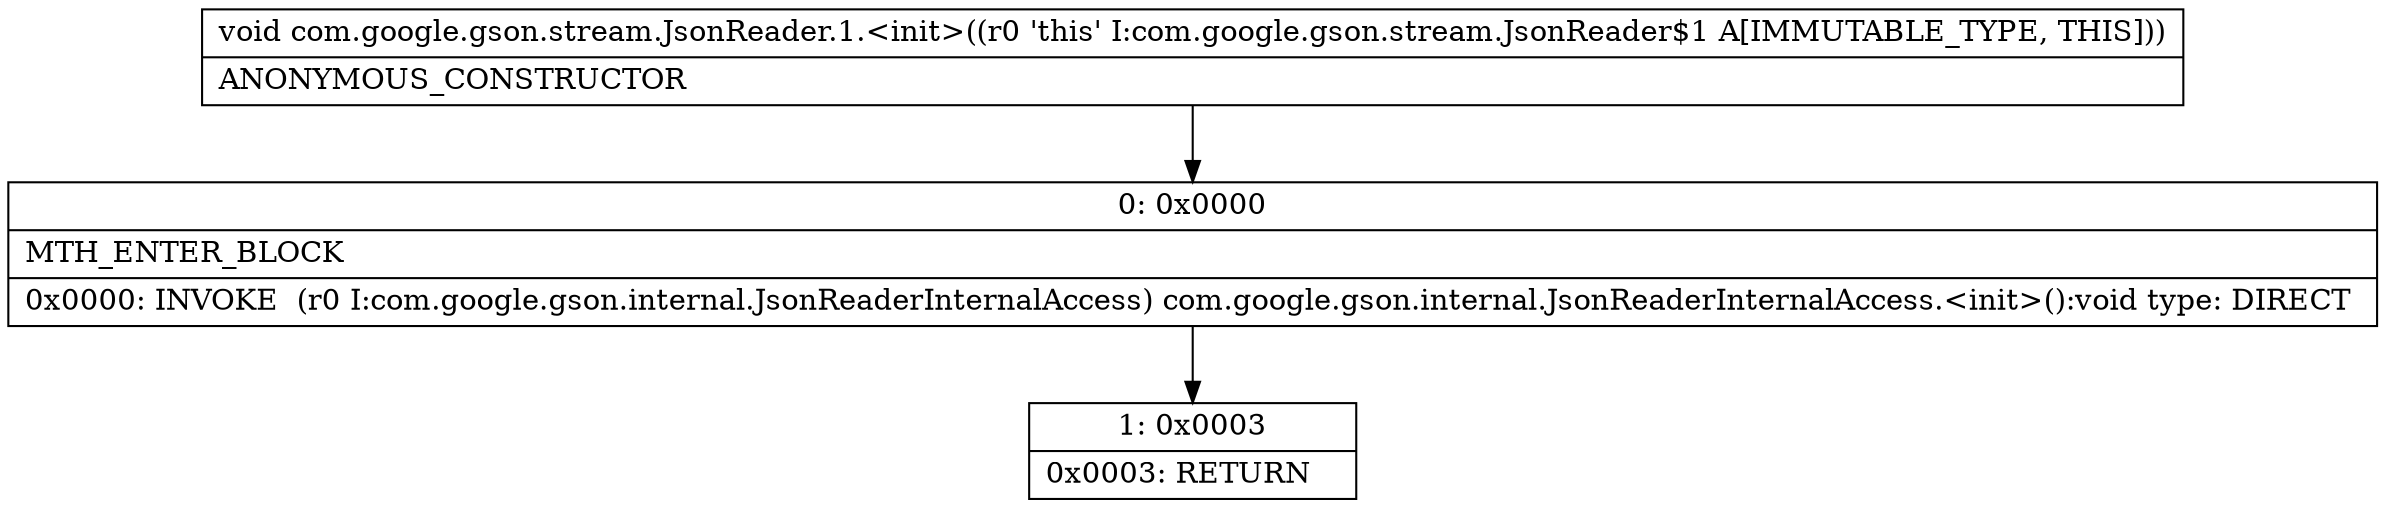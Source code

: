 digraph "CFG forcom.google.gson.stream.JsonReader.1.\<init\>()V" {
Node_0 [shape=record,label="{0\:\ 0x0000|MTH_ENTER_BLOCK\l|0x0000: INVOKE  (r0 I:com.google.gson.internal.JsonReaderInternalAccess) com.google.gson.internal.JsonReaderInternalAccess.\<init\>():void type: DIRECT \l}"];
Node_1 [shape=record,label="{1\:\ 0x0003|0x0003: RETURN   \l}"];
MethodNode[shape=record,label="{void com.google.gson.stream.JsonReader.1.\<init\>((r0 'this' I:com.google.gson.stream.JsonReader$1 A[IMMUTABLE_TYPE, THIS]))  | ANONYMOUS_CONSTRUCTOR\l}"];
MethodNode -> Node_0;
Node_0 -> Node_1;
}

